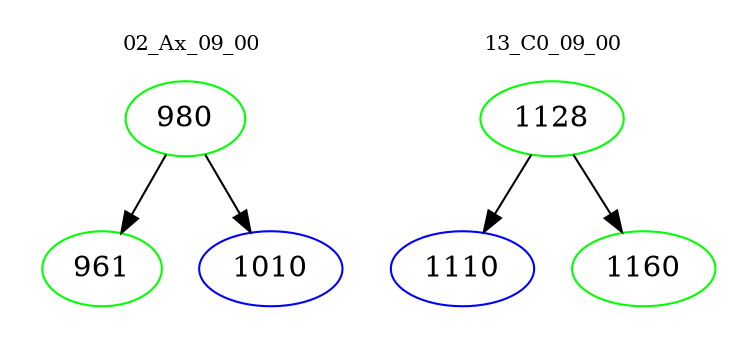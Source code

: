 digraph{
subgraph cluster_0 {
color = white
label = "02_Ax_09_00";
fontsize=10;
T0_980 [label="980", color="green"]
T0_980 -> T0_961 [color="black"]
T0_961 [label="961", color="green"]
T0_980 -> T0_1010 [color="black"]
T0_1010 [label="1010", color="blue"]
}
subgraph cluster_1 {
color = white
label = "13_C0_09_00";
fontsize=10;
T1_1128 [label="1128", color="green"]
T1_1128 -> T1_1110 [color="black"]
T1_1110 [label="1110", color="blue"]
T1_1128 -> T1_1160 [color="black"]
T1_1160 [label="1160", color="green"]
}
}

